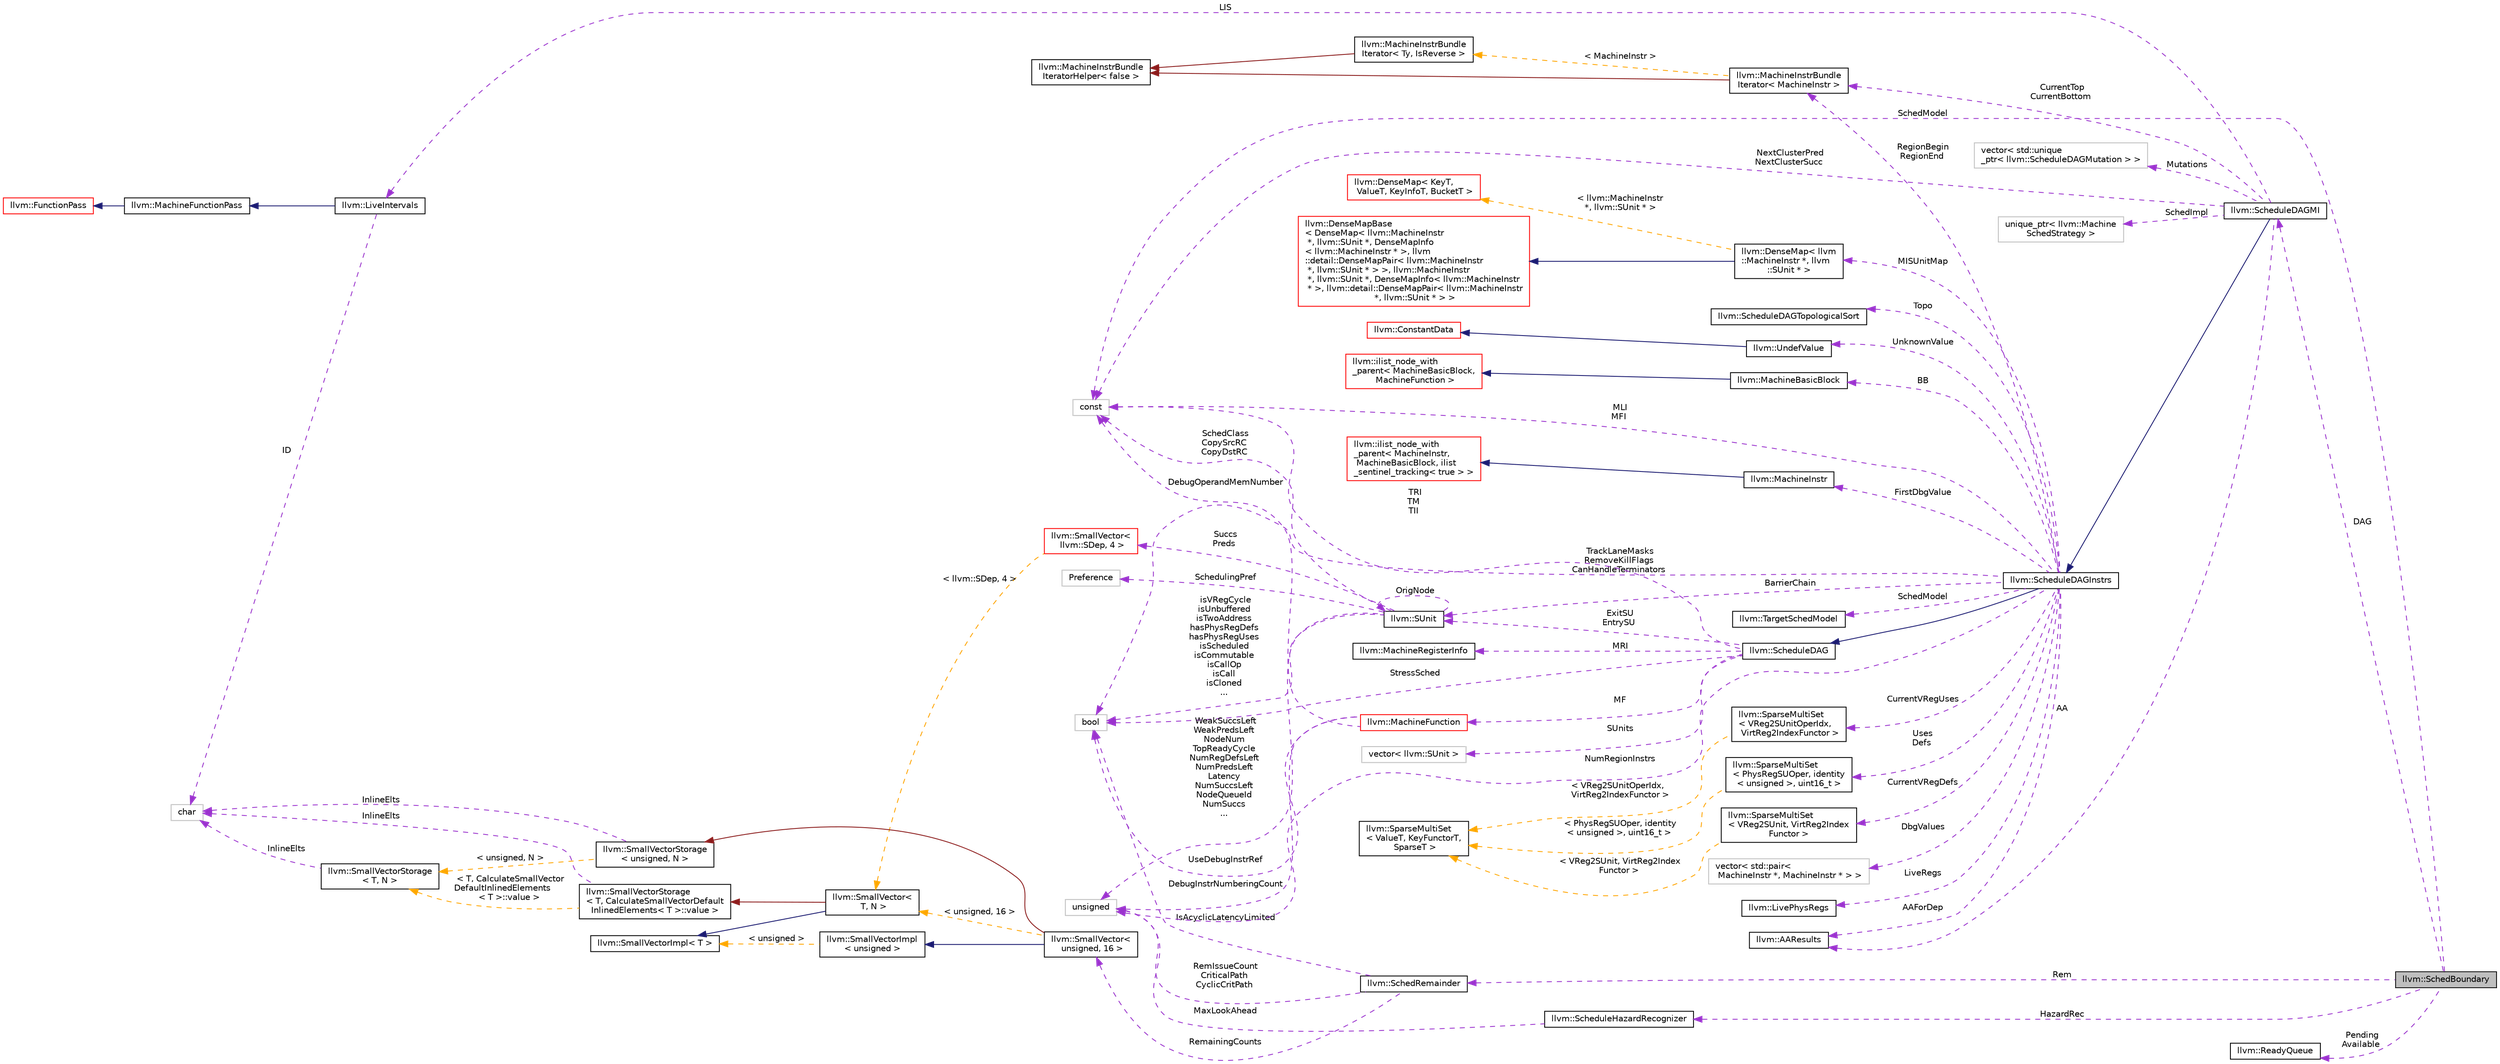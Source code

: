 digraph "llvm::SchedBoundary"
{
 // LATEX_PDF_SIZE
  bgcolor="transparent";
  edge [fontname="Helvetica",fontsize="10",labelfontname="Helvetica",labelfontsize="10"];
  node [fontname="Helvetica",fontsize="10",shape=record];
  rankdir="LR";
  Node1 [label="llvm::SchedBoundary",height=0.2,width=0.4,color="black", fillcolor="grey75", style="filled", fontcolor="black",tooltip="Each Scheduling boundary is associated with ready queues."];
  Node2 -> Node1 [dir="back",color="darkorchid3",fontsize="10",style="dashed",label=" DAG" ,fontname="Helvetica"];
  Node2 [label="llvm::ScheduleDAGMI",height=0.2,width=0.4,color="black",URL="$classllvm_1_1ScheduleDAGMI.html",tooltip="ScheduleDAGMI is an implementation of ScheduleDAGInstrs that simply schedules machine instructions ac..."];
  Node3 -> Node2 [dir="back",color="midnightblue",fontsize="10",style="solid",fontname="Helvetica"];
  Node3 [label="llvm::ScheduleDAGInstrs",height=0.2,width=0.4,color="black",URL="$classllvm_1_1ScheduleDAGInstrs.html",tooltip="A ScheduleDAG for scheduling lists of MachineInstr."];
  Node4 -> Node3 [dir="back",color="midnightblue",fontsize="10",style="solid",fontname="Helvetica"];
  Node4 [label="llvm::ScheduleDAG",height=0.2,width=0.4,color="black",URL="$classllvm_1_1ScheduleDAG.html",tooltip=" "];
  Node5 -> Node4 [dir="back",color="darkorchid3",fontsize="10",style="dashed",label=" MF" ,fontname="Helvetica"];
  Node5 [label="llvm::MachineFunction",height=0.2,width=0.4,color="red",URL="$classllvm_1_1MachineFunction.html",tooltip=" "];
  Node20 -> Node5 [dir="back",color="darkorchid3",fontsize="10",style="dashed",label=" UseDebugInstrRef" ,fontname="Helvetica"];
  Node20 [label="bool",height=0.2,width=0.4,color="grey75",tooltip=" "];
  Node21 -> Node5 [dir="back",color="darkorchid3",fontsize="10",style="dashed",label=" DebugOperandMemNumber" ,fontname="Helvetica"];
  Node21 [label="const",height=0.2,width=0.4,color="grey75",tooltip=" "];
  Node22 -> Node5 [dir="back",color="darkorchid3",fontsize="10",style="dashed",label=" DebugInstrNumberingCount" ,fontname="Helvetica"];
  Node22 [label="unsigned",height=0.2,width=0.4,color="grey75",tooltip=" "];
  Node26 -> Node4 [dir="back",color="darkorchid3",fontsize="10",style="dashed",label=" ExitSU\nEntrySU" ,fontname="Helvetica"];
  Node26 [label="llvm::SUnit",height=0.2,width=0.4,color="black",URL="$classllvm_1_1SUnit.html",tooltip="Scheduling unit. This is a node in the scheduling DAG."];
  Node27 -> Node26 [dir="back",color="darkorchid3",fontsize="10",style="dashed",label=" Succs\nPreds" ,fontname="Helvetica"];
  Node27 [label="llvm::SmallVector\<\l llvm::SDep, 4 \>",height=0.2,width=0.4,color="red",URL="$classllvm_1_1SmallVector.html",tooltip=" "];
  Node12 -> Node27 [dir="back",color="orange",fontsize="10",style="dashed",label=" \< llvm::SDep, 4 \>" ,fontname="Helvetica"];
  Node12 [label="llvm::SmallVector\<\l T, N \>",height=0.2,width=0.4,color="black",URL="$classllvm_1_1SmallVector.html",tooltip="This is a 'vector' (really, a variable-sized array), optimized for the case when the array is small."];
  Node8 -> Node12 [dir="back",color="midnightblue",fontsize="10",style="solid",fontname="Helvetica"];
  Node8 [label="llvm::SmallVectorImpl\< T \>",height=0.2,width=0.4,color="black",URL="$classllvm_1_1SmallVectorImpl.html",tooltip="This class consists of common code factored out of the SmallVector class to reduce code duplication b..."];
  Node13 -> Node12 [dir="back",color="firebrick4",fontsize="10",style="solid",fontname="Helvetica"];
  Node13 [label="llvm::SmallVectorStorage\l\< T, CalculateSmallVectorDefault\lInlinedElements\< T \>::value \>",height=0.2,width=0.4,color="black",URL="$structllvm_1_1SmallVectorStorage.html",tooltip=" "];
  Node10 -> Node13 [dir="back",color="darkorchid3",fontsize="10",style="dashed",label=" InlineElts" ,fontname="Helvetica"];
  Node10 [label="char",height=0.2,width=0.4,color="grey75",tooltip=" "];
  Node11 -> Node13 [dir="back",color="orange",fontsize="10",style="dashed",label=" \< T, CalculateSmallVector\lDefaultInlinedElements\l\< T \>::value \>" ,fontname="Helvetica"];
  Node11 [label="llvm::SmallVectorStorage\l\< T, N \>",height=0.2,width=0.4,color="black",URL="$structllvm_1_1SmallVectorStorage.html",tooltip="Storage for the SmallVector elements."];
  Node10 -> Node11 [dir="back",color="darkorchid3",fontsize="10",style="dashed",label=" InlineElts" ,fontname="Helvetica"];
  Node26 -> Node26 [dir="back",color="darkorchid3",fontsize="10",style="dashed",label=" OrigNode" ,fontname="Helvetica"];
  Node20 -> Node26 [dir="back",color="darkorchid3",fontsize="10",style="dashed",label=" isVRegCycle\nisUnbuffered\nisTwoAddress\nhasPhysRegDefs\nhasPhysRegUses\nisScheduled\nisCommutable\nisCallOp\nisCall\nisCloned\n..." ,fontname="Helvetica"];
  Node30 -> Node26 [dir="back",color="darkorchid3",fontsize="10",style="dashed",label=" SchedulingPref" ,fontname="Helvetica"];
  Node30 [label="Preference",height=0.2,width=0.4,color="grey75",tooltip=" "];
  Node22 -> Node26 [dir="back",color="darkorchid3",fontsize="10",style="dashed",label=" WeakSuccsLeft\nWeakPredsLeft\nNodeNum\nTopReadyCycle\nNumRegDefsLeft\nNumPredsLeft\nLatency\nNumSuccsLeft\nNodeQueueId\nNumSuccs\n..." ,fontname="Helvetica"];
  Node21 -> Node26 [dir="back",color="darkorchid3",fontsize="10",style="dashed",label=" SchedClass\nCopySrcRC\nCopyDstRC" ,fontname="Helvetica"];
  Node31 -> Node4 [dir="back",color="darkorchid3",fontsize="10",style="dashed",label=" SUnits" ,fontname="Helvetica"];
  Node31 [label="vector\< llvm::SUnit \>",height=0.2,width=0.4,color="grey75",tooltip=" "];
  Node20 -> Node4 [dir="back",color="darkorchid3",fontsize="10",style="dashed",label=" StressSched" ,fontname="Helvetica"];
  Node32 -> Node4 [dir="back",color="darkorchid3",fontsize="10",style="dashed",label=" MRI" ,fontname="Helvetica"];
  Node32 [label="llvm::MachineRegisterInfo",height=0.2,width=0.4,color="black",URL="$classllvm_1_1MachineRegisterInfo.html",tooltip="MachineRegisterInfo - Keep track of information for virtual and physical registers,..."];
  Node21 -> Node4 [dir="back",color="darkorchid3",fontsize="10",style="dashed",label=" TRI\nTM\nTII" ,fontname="Helvetica"];
  Node33 -> Node3 [dir="back",color="darkorchid3",fontsize="10",style="dashed",label=" MISUnitMap" ,fontname="Helvetica"];
  Node33 [label="llvm::DenseMap\< llvm\l::MachineInstr *, llvm\l::SUnit * \>",height=0.2,width=0.4,color="black",URL="$classllvm_1_1DenseMap.html",tooltip=" "];
  Node34 -> Node33 [dir="back",color="midnightblue",fontsize="10",style="solid",fontname="Helvetica"];
  Node34 [label="llvm::DenseMapBase\l\< DenseMap\< llvm::MachineInstr\l *, llvm::SUnit *, DenseMapInfo\l\< llvm::MachineInstr * \>, llvm\l::detail::DenseMapPair\< llvm::MachineInstr\l *, llvm::SUnit * \> \>, llvm::MachineInstr\l *, llvm::SUnit *, DenseMapInfo\< llvm::MachineInstr\l * \>, llvm::detail::DenseMapPair\< llvm::MachineInstr\l *, llvm::SUnit * \> \>",height=0.2,width=0.4,color="red",URL="$classllvm_1_1DenseMapBase.html",tooltip=" "];
  Node18 -> Node33 [dir="back",color="orange",fontsize="10",style="dashed",label=" \< llvm::MachineInstr\l *, llvm::SUnit * \>" ,fontname="Helvetica"];
  Node18 [label="llvm::DenseMap\< KeyT,\l ValueT, KeyInfoT, BucketT \>",height=0.2,width=0.4,color="red",URL="$classllvm_1_1DenseMap.html",tooltip=" "];
  Node35 -> Node3 [dir="back",color="darkorchid3",fontsize="10",style="dashed",label=" RegionBegin\nRegionEnd" ,fontname="Helvetica"];
  Node35 [label="llvm::MachineInstrBundle\lIterator\< MachineInstr \>",height=0.2,width=0.4,color="black",URL="$classllvm_1_1MachineInstrBundleIterator.html",tooltip=" "];
  Node36 -> Node35 [dir="back",color="firebrick4",fontsize="10",style="solid",fontname="Helvetica"];
  Node36 [label="llvm::MachineInstrBundle\lIteratorHelper\< false \>",height=0.2,width=0.4,color="black",URL="$structllvm_1_1MachineInstrBundleIteratorHelper_3_01false_01_4.html",tooltip=" "];
  Node37 -> Node35 [dir="back",color="orange",fontsize="10",style="dashed",label=" \< MachineInstr \>" ,fontname="Helvetica"];
  Node37 [label="llvm::MachineInstrBundle\lIterator\< Ty, IsReverse \>",height=0.2,width=0.4,color="black",URL="$classllvm_1_1MachineInstrBundleIterator.html",tooltip="MachineBasicBlock iterator that automatically skips over MIs that are inside bundles (i...."];
  Node36 -> Node37 [dir="back",color="firebrick4",fontsize="10",style="solid",fontname="Helvetica"];
  Node38 -> Node3 [dir="back",color="darkorchid3",fontsize="10",style="dashed",label=" DbgValues" ,fontname="Helvetica"];
  Node38 [label="vector\< std::pair\<\l MachineInstr *, MachineInstr * \> \>",height=0.2,width=0.4,color="grey75",tooltip=" "];
  Node26 -> Node3 [dir="back",color="darkorchid3",fontsize="10",style="dashed",label=" BarrierChain" ,fontname="Helvetica"];
  Node39 -> Node3 [dir="back",color="darkorchid3",fontsize="10",style="dashed",label=" LiveRegs" ,fontname="Helvetica"];
  Node39 [label="llvm::LivePhysRegs",height=0.2,width=0.4,color="black",URL="$classllvm_1_1LivePhysRegs.html",tooltip="A set of physical registers with utility functions to track liveness when walking backward/forward th..."];
  Node40 -> Node3 [dir="back",color="darkorchid3",fontsize="10",style="dashed",label=" UnknownValue" ,fontname="Helvetica"];
  Node40 [label="llvm::UndefValue",height=0.2,width=0.4,color="black",URL="$classllvm_1_1UndefValue.html",tooltip="'undef' values are things that do not have specified contents."];
  Node41 -> Node40 [dir="back",color="midnightblue",fontsize="10",style="solid",fontname="Helvetica"];
  Node41 [label="llvm::ConstantData",height=0.2,width=0.4,color="red",URL="$classllvm_1_1ConstantData.html",tooltip="Base class for constants with no operands."];
  Node46 -> Node3 [dir="back",color="darkorchid3",fontsize="10",style="dashed",label=" AAForDep" ,fontname="Helvetica"];
  Node46 [label="llvm::AAResults",height=0.2,width=0.4,color="black",URL="$classllvm_1_1AAResults.html",tooltip=" "];
  Node20 -> Node3 [dir="back",color="darkorchid3",fontsize="10",style="dashed",label=" TrackLaneMasks\nRemoveKillFlags\nCanHandleTerminators" ,fontname="Helvetica"];
  Node47 -> Node3 [dir="back",color="darkorchid3",fontsize="10",style="dashed",label=" Topo" ,fontname="Helvetica"];
  Node47 [label="llvm::ScheduleDAGTopologicalSort",height=0.2,width=0.4,color="black",URL="$classllvm_1_1ScheduleDAGTopologicalSort.html",tooltip="This class can compute a topological ordering for SUnits and provides methods for dynamically updatin..."];
  Node48 -> Node3 [dir="back",color="darkorchid3",fontsize="10",style="dashed",label=" Uses\nDefs" ,fontname="Helvetica"];
  Node48 [label="llvm::SparseMultiSet\l\< PhysRegSUOper, identity\l\< unsigned \>, uint16_t \>",height=0.2,width=0.4,color="black",URL="$classllvm_1_1SparseMultiSet.html",tooltip=" "];
  Node49 -> Node48 [dir="back",color="orange",fontsize="10",style="dashed",label=" \< PhysRegSUOper, identity\l\< unsigned \>, uint16_t \>" ,fontname="Helvetica"];
  Node49 [label="llvm::SparseMultiSet\l\< ValueT, KeyFunctorT,\l SparseT \>",height=0.2,width=0.4,color="black",URL="$classllvm_1_1SparseMultiSet.html",tooltip="Fast multiset implementation for objects that can be identified by small unsigned keys."];
  Node50 -> Node3 [dir="back",color="darkorchid3",fontsize="10",style="dashed",label=" BB" ,fontname="Helvetica"];
  Node50 [label="llvm::MachineBasicBlock",height=0.2,width=0.4,color="black",URL="$classllvm_1_1MachineBasicBlock.html",tooltip=" "];
  Node51 -> Node50 [dir="back",color="midnightblue",fontsize="10",style="solid",fontname="Helvetica"];
  Node51 [label="llvm::ilist_node_with\l_parent\< MachineBasicBlock,\l MachineFunction \>",height=0.2,width=0.4,color="red",URL="$classllvm_1_1ilist__node__with__parent.html",tooltip=" "];
  Node64 -> Node3 [dir="back",color="darkorchid3",fontsize="10",style="dashed",label=" FirstDbgValue" ,fontname="Helvetica"];
  Node64 [label="llvm::MachineInstr",height=0.2,width=0.4,color="black",URL="$classllvm_1_1MachineInstr.html",tooltip="Representation of each machine instruction."];
  Node65 -> Node64 [dir="back",color="midnightblue",fontsize="10",style="solid",fontname="Helvetica"];
  Node65 [label="llvm::ilist_node_with\l_parent\< MachineInstr,\l MachineBasicBlock, ilist\l_sentinel_tracking\< true \> \>",height=0.2,width=0.4,color="red",URL="$classllvm_1_1ilist__node__with__parent.html",tooltip=" "];
  Node69 -> Node3 [dir="back",color="darkorchid3",fontsize="10",style="dashed",label=" CurrentVRegDefs" ,fontname="Helvetica"];
  Node69 [label="llvm::SparseMultiSet\l\< VReg2SUnit, VirtReg2Index\lFunctor \>",height=0.2,width=0.4,color="black",URL="$classllvm_1_1SparseMultiSet.html",tooltip=" "];
  Node49 -> Node69 [dir="back",color="orange",fontsize="10",style="dashed",label=" \< VReg2SUnit, VirtReg2Index\lFunctor \>" ,fontname="Helvetica"];
  Node22 -> Node3 [dir="back",color="darkorchid3",fontsize="10",style="dashed",label=" NumRegionInstrs" ,fontname="Helvetica"];
  Node70 -> Node3 [dir="back",color="darkorchid3",fontsize="10",style="dashed",label=" SchedModel" ,fontname="Helvetica"];
  Node70 [label="llvm::TargetSchedModel",height=0.2,width=0.4,color="black",URL="$classllvm_1_1TargetSchedModel.html",tooltip="Provide an instruction scheduling machine model to CodeGen passes."];
  Node21 -> Node3 [dir="back",color="darkorchid3",fontsize="10",style="dashed",label=" MLI\nMFI" ,fontname="Helvetica"];
  Node71 -> Node3 [dir="back",color="darkorchid3",fontsize="10",style="dashed",label=" CurrentVRegUses" ,fontname="Helvetica"];
  Node71 [label="llvm::SparseMultiSet\l\< VReg2SUnitOperIdx,\l VirtReg2IndexFunctor \>",height=0.2,width=0.4,color="black",URL="$classllvm_1_1SparseMultiSet.html",tooltip=" "];
  Node49 -> Node71 [dir="back",color="orange",fontsize="10",style="dashed",label=" \< VReg2SUnitOperIdx,\l VirtReg2IndexFunctor \>" ,fontname="Helvetica"];
  Node35 -> Node2 [dir="back",color="darkorchid3",fontsize="10",style="dashed",label=" CurrentTop\nCurrentBottom" ,fontname="Helvetica"];
  Node46 -> Node2 [dir="back",color="darkorchid3",fontsize="10",style="dashed",label=" AA" ,fontname="Helvetica"];
  Node72 -> Node2 [dir="back",color="darkorchid3",fontsize="10",style="dashed",label=" Mutations" ,fontname="Helvetica"];
  Node72 [label="vector\< std::unique\l_ptr\< llvm::ScheduleDAGMutation \> \>",height=0.2,width=0.4,color="grey75",tooltip=" "];
  Node73 -> Node2 [dir="back",color="darkorchid3",fontsize="10",style="dashed",label=" LIS" ,fontname="Helvetica"];
  Node73 [label="llvm::LiveIntervals",height=0.2,width=0.4,color="black",URL="$classllvm_1_1LiveIntervals.html",tooltip=" "];
  Node74 -> Node73 [dir="back",color="midnightblue",fontsize="10",style="solid",fontname="Helvetica"];
  Node74 [label="llvm::MachineFunctionPass",height=0.2,width=0.4,color="black",URL="$classllvm_1_1MachineFunctionPass.html",tooltip="MachineFunctionPass - This class adapts the FunctionPass interface to allow convenient creation of pa..."];
  Node75 -> Node74 [dir="back",color="midnightblue",fontsize="10",style="solid",fontname="Helvetica"];
  Node75 [label="llvm::FunctionPass",height=0.2,width=0.4,color="red",URL="$classllvm_1_1FunctionPass.html",tooltip="FunctionPass class - This class is used to implement most global optimizations."];
  Node10 -> Node73 [dir="back",color="darkorchid3",fontsize="10",style="dashed",label=" ID" ,fontname="Helvetica"];
  Node21 -> Node2 [dir="back",color="darkorchid3",fontsize="10",style="dashed",label=" NextClusterPred\nNextClusterSucc" ,fontname="Helvetica"];
  Node77 -> Node2 [dir="back",color="darkorchid3",fontsize="10",style="dashed",label=" SchedImpl" ,fontname="Helvetica"];
  Node77 [label="unique_ptr\< llvm::Machine\lSchedStrategy \>",height=0.2,width=0.4,color="grey75",tooltip=" "];
  Node78 -> Node1 [dir="back",color="darkorchid3",fontsize="10",style="dashed",label=" Rem" ,fontname="Helvetica"];
  Node78 [label="llvm::SchedRemainder",height=0.2,width=0.4,color="black",URL="$structllvm_1_1SchedRemainder.html",tooltip="Summarize the unscheduled region."];
  Node79 -> Node78 [dir="back",color="darkorchid3",fontsize="10",style="dashed",label=" RemainingCounts" ,fontname="Helvetica"];
  Node79 [label="llvm::SmallVector\<\l unsigned, 16 \>",height=0.2,width=0.4,color="black",URL="$classllvm_1_1SmallVector.html",tooltip=" "];
  Node80 -> Node79 [dir="back",color="midnightblue",fontsize="10",style="solid",fontname="Helvetica"];
  Node80 [label="llvm::SmallVectorImpl\l\< unsigned \>",height=0.2,width=0.4,color="black",URL="$classllvm_1_1SmallVectorImpl.html",tooltip=" "];
  Node8 -> Node80 [dir="back",color="orange",fontsize="10",style="dashed",label=" \< unsigned \>" ,fontname="Helvetica"];
  Node81 -> Node79 [dir="back",color="firebrick4",fontsize="10",style="solid",fontname="Helvetica"];
  Node81 [label="llvm::SmallVectorStorage\l\< unsigned, N \>",height=0.2,width=0.4,color="black",URL="$structllvm_1_1SmallVectorStorage.html",tooltip=" "];
  Node10 -> Node81 [dir="back",color="darkorchid3",fontsize="10",style="dashed",label=" InlineElts" ,fontname="Helvetica"];
  Node11 -> Node81 [dir="back",color="orange",fontsize="10",style="dashed",label=" \< unsigned, N \>" ,fontname="Helvetica"];
  Node12 -> Node79 [dir="back",color="orange",fontsize="10",style="dashed",label=" \< unsigned, 16 \>" ,fontname="Helvetica"];
  Node20 -> Node78 [dir="back",color="darkorchid3",fontsize="10",style="dashed",label=" IsAcyclicLatencyLimited" ,fontname="Helvetica"];
  Node22 -> Node78 [dir="back",color="darkorchid3",fontsize="10",style="dashed",label=" RemIssueCount\nCriticalPath\nCyclicCritPath" ,fontname="Helvetica"];
  Node82 -> Node1 [dir="back",color="darkorchid3",fontsize="10",style="dashed",label=" HazardRec" ,fontname="Helvetica"];
  Node82 [label="llvm::ScheduleHazardRecognizer",height=0.2,width=0.4,color="black",URL="$classllvm_1_1ScheduleHazardRecognizer.html",tooltip="HazardRecognizer - This determines whether or not an instruction can be issued this cycle,..."];
  Node22 -> Node82 [dir="back",color="darkorchid3",fontsize="10",style="dashed",label=" MaxLookAhead" ,fontname="Helvetica"];
  Node21 -> Node1 [dir="back",color="darkorchid3",fontsize="10",style="dashed",label=" SchedModel" ,fontname="Helvetica"];
  Node83 -> Node1 [dir="back",color="darkorchid3",fontsize="10",style="dashed",label=" Pending\nAvailable" ,fontname="Helvetica"];
  Node83 [label="llvm::ReadyQueue",height=0.2,width=0.4,color="black",URL="$classllvm_1_1ReadyQueue.html",tooltip="Helpers for implementing custom MachineSchedStrategy classes."];
}
